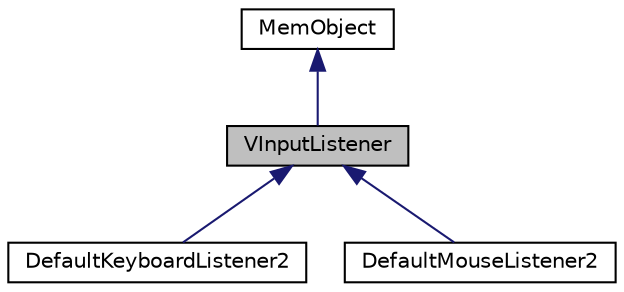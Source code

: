 digraph "VInputListener"
{
  edge [fontname="Helvetica",fontsize="10",labelfontname="Helvetica",labelfontsize="10"];
  node [fontname="Helvetica",fontsize="10",shape=record];
  Node1 [label="VInputListener",height=0.2,width=0.4,color="black", fillcolor="grey75", style="filled", fontcolor="black"];
  Node2 -> Node1 [dir="back",color="midnightblue",fontsize="10",style="solid",fontname="Helvetica"];
  Node2 [label="MemObject",height=0.2,width=0.4,color="black", fillcolor="white", style="filled",URL="$class_mem_object.html"];
  Node1 -> Node3 [dir="back",color="midnightblue",fontsize="10",style="solid",fontname="Helvetica"];
  Node3 [label="DefaultKeyboardListener2",height=0.2,width=0.4,color="black", fillcolor="white", style="filled",URL="$class_default_keyboard_listener2.html",tooltip="DefaultKeyboardListener2. "];
  Node1 -> Node4 [dir="back",color="midnightblue",fontsize="10",style="solid",fontname="Helvetica"];
  Node4 [label="DefaultMouseListener2",height=0.2,width=0.4,color="black", fillcolor="white", style="filled",URL="$class_default_mouse_listener2.html"];
}
